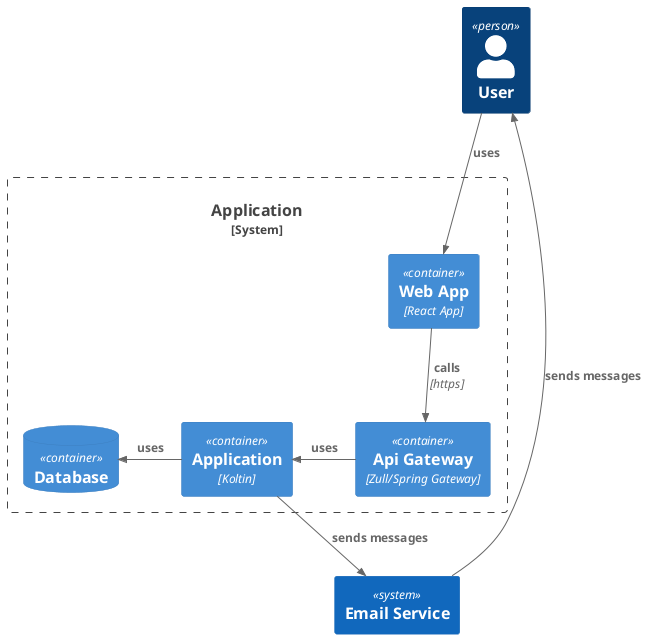 @startuml
!include <C4/C4_Container>
Person(user, "User")

System_Boundary(c1, "Application"){
Container(webapp,"Web App","React App")
Container(gateway,"Api Gateway","Zull/Spring Gateway")
Container(application, "Application", "Koltin")
ContainerDb(database, "Database")
}

System(email, "Email Service")

Rel(user, webapp, "uses")
Rel(webapp, gateway, "calls", "https")
Rel_L(gateway, application, "uses")
Rel_L(application, database, "uses")
Rel(application, email, "sends messages")
Rel_Back(user, email, "sends messages")
@enduml